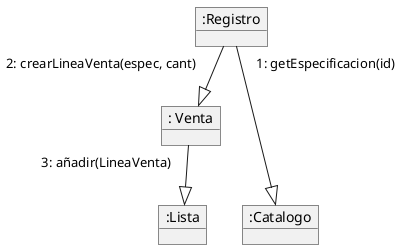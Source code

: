 @startuml DiagramaDeComunicacion

object ":Registro" as R1{

}
object ": Venta" as V1{

}
object ":Catalogo" as C1{

}

object ":Lista" as L1{

}

R1 "1: getEspecificacion(id)" ---|> C1
R1 "2: crearLineaVenta(espec, cant)"--|> V1
V1 "3: añadir(LineaVenta)" --|> L1
@enduml